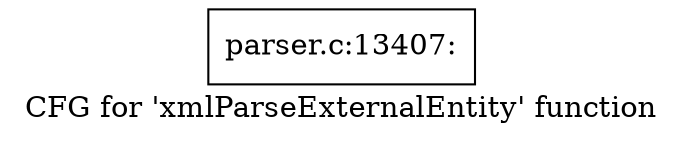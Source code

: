 digraph "CFG for 'xmlParseExternalEntity' function" {
	label="CFG for 'xmlParseExternalEntity' function";

	Node0x4588a30 [shape=record,label="{parser.c:13407:}"];
}
